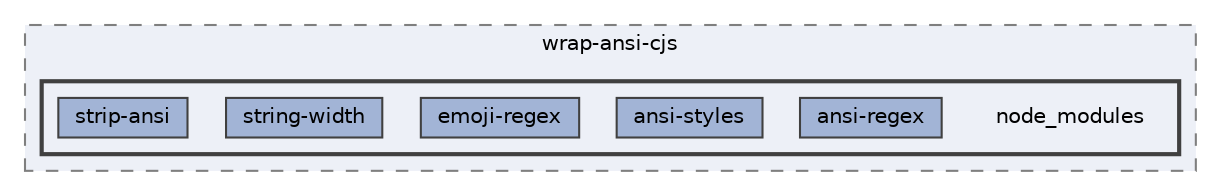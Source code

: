 digraph "node_modules/wrap-ansi-cjs/node_modules"
{
 // LATEX_PDF_SIZE
  bgcolor="transparent";
  edge [fontname=Helvetica,fontsize=10,labelfontname=Helvetica,labelfontsize=10];
  node [fontname=Helvetica,fontsize=10,shape=box,height=0.2,width=0.4];
  compound=true
  subgraph clusterdir_89c9574affa76377eb4813bb5ffb498a {
    graph [ bgcolor="#edf0f7", pencolor="grey50", label="wrap-ansi-cjs", fontname=Helvetica,fontsize=10 style="filled,dashed", URL="dir_89c9574affa76377eb4813bb5ffb498a.html",tooltip=""]
  subgraph clusterdir_b71f073af50157c92b0340cbb9c7433e {
    graph [ bgcolor="#edf0f7", pencolor="grey25", label="", fontname=Helvetica,fontsize=10 style="filled,bold", URL="dir_b71f073af50157c92b0340cbb9c7433e.html",tooltip=""]
    dir_b71f073af50157c92b0340cbb9c7433e [shape=plaintext, label="node_modules"];
  dir_6b4132454d676c44a7a747a7d04b3f8a [label="ansi-regex", fillcolor="#a2b4d6", color="grey25", style="filled", URL="dir_6b4132454d676c44a7a747a7d04b3f8a.html",tooltip=""];
  dir_dd1d94777276b0790ccff7ef3de29316 [label="ansi-styles", fillcolor="#a2b4d6", color="grey25", style="filled", URL="dir_dd1d94777276b0790ccff7ef3de29316.html",tooltip=""];
  dir_b11a7e7ecb47ba76732388f02c692dfc [label="emoji-regex", fillcolor="#a2b4d6", color="grey25", style="filled", URL="dir_b11a7e7ecb47ba76732388f02c692dfc.html",tooltip=""];
  dir_e72afc90c71f0ce41c004514e1c6138b [label="string-width", fillcolor="#a2b4d6", color="grey25", style="filled", URL="dir_e72afc90c71f0ce41c004514e1c6138b.html",tooltip=""];
  dir_0c4971ddf5f802f837aa861c49e17da4 [label="strip-ansi", fillcolor="#a2b4d6", color="grey25", style="filled", URL="dir_0c4971ddf5f802f837aa861c49e17da4.html",tooltip=""];
  }
  }
}
